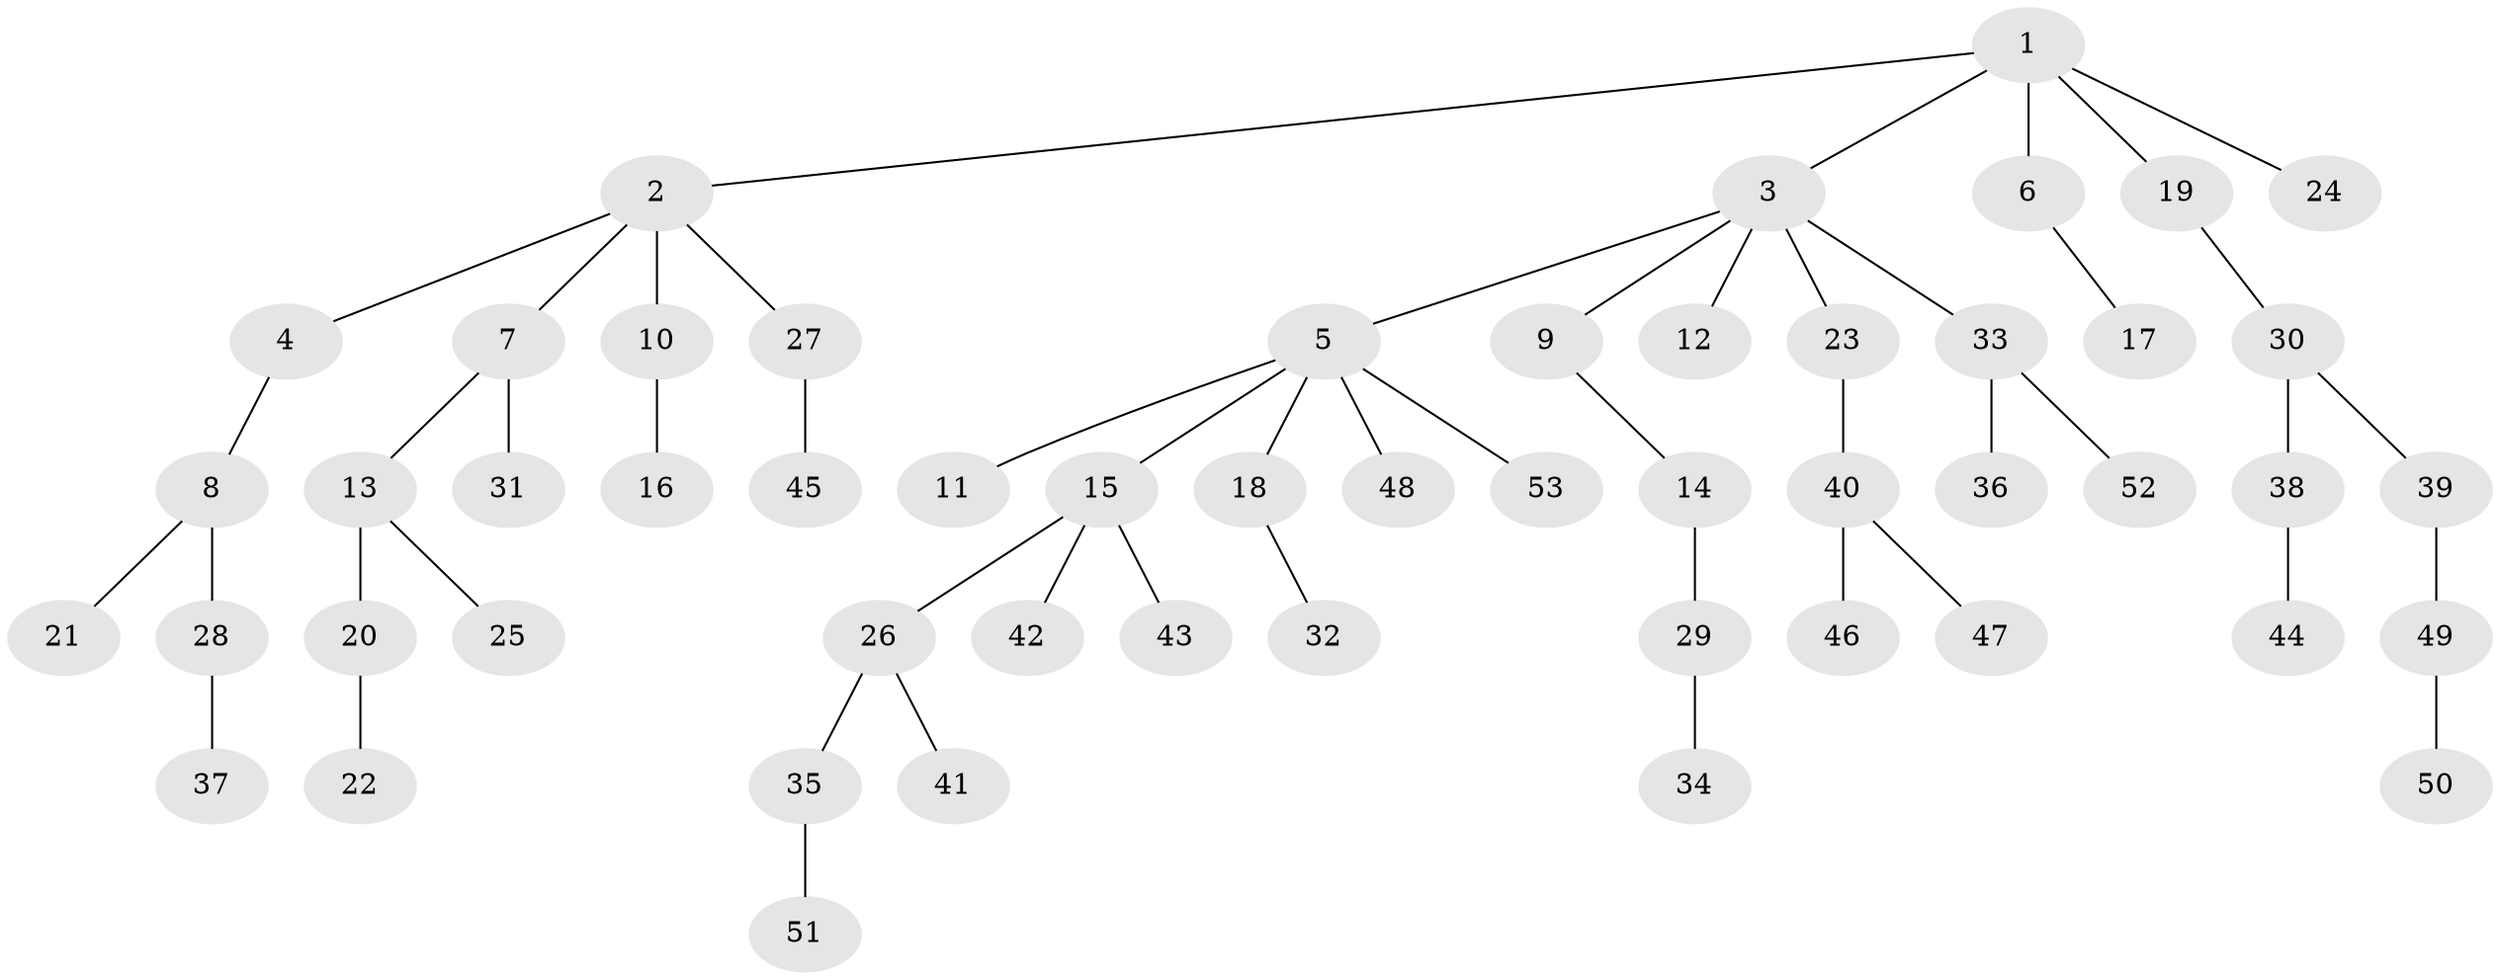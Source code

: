 // Generated by graph-tools (version 1.1) at 2025/11/02/27/25 16:11:25]
// undirected, 53 vertices, 52 edges
graph export_dot {
graph [start="1"]
  node [color=gray90,style=filled];
  1;
  2;
  3;
  4;
  5;
  6;
  7;
  8;
  9;
  10;
  11;
  12;
  13;
  14;
  15;
  16;
  17;
  18;
  19;
  20;
  21;
  22;
  23;
  24;
  25;
  26;
  27;
  28;
  29;
  30;
  31;
  32;
  33;
  34;
  35;
  36;
  37;
  38;
  39;
  40;
  41;
  42;
  43;
  44;
  45;
  46;
  47;
  48;
  49;
  50;
  51;
  52;
  53;
  1 -- 2;
  1 -- 3;
  1 -- 6;
  1 -- 19;
  1 -- 24;
  2 -- 4;
  2 -- 7;
  2 -- 10;
  2 -- 27;
  3 -- 5;
  3 -- 9;
  3 -- 12;
  3 -- 23;
  3 -- 33;
  4 -- 8;
  5 -- 11;
  5 -- 15;
  5 -- 18;
  5 -- 48;
  5 -- 53;
  6 -- 17;
  7 -- 13;
  7 -- 31;
  8 -- 21;
  8 -- 28;
  9 -- 14;
  10 -- 16;
  13 -- 20;
  13 -- 25;
  14 -- 29;
  15 -- 26;
  15 -- 42;
  15 -- 43;
  18 -- 32;
  19 -- 30;
  20 -- 22;
  23 -- 40;
  26 -- 35;
  26 -- 41;
  27 -- 45;
  28 -- 37;
  29 -- 34;
  30 -- 38;
  30 -- 39;
  33 -- 36;
  33 -- 52;
  35 -- 51;
  38 -- 44;
  39 -- 49;
  40 -- 46;
  40 -- 47;
  49 -- 50;
}
